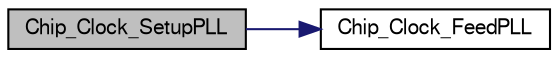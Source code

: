 digraph "Chip_Clock_SetupPLL"
{
  edge [fontname="FreeSans",fontsize="10",labelfontname="FreeSans",labelfontsize="10"];
  node [fontname="FreeSans",fontsize="10",shape=record];
  rankdir="LR";
  Node1 [label="Chip_Clock_SetupPLL",height=0.2,width=0.4,color="black", fillcolor="grey75", style="filled", fontcolor="black"];
  Node1 -> Node2 [color="midnightblue",fontsize="10",style="solid"];
  Node2 [label="Chip_Clock_FeedPLL",height=0.2,width=0.4,color="black", fillcolor="white", style="filled",URL="$group__CLOCK__17XX__40XX.html#ga4d4cc965838cf2c5cddafd07aa66a790",tooltip="Feeds a PLL. "];
}
